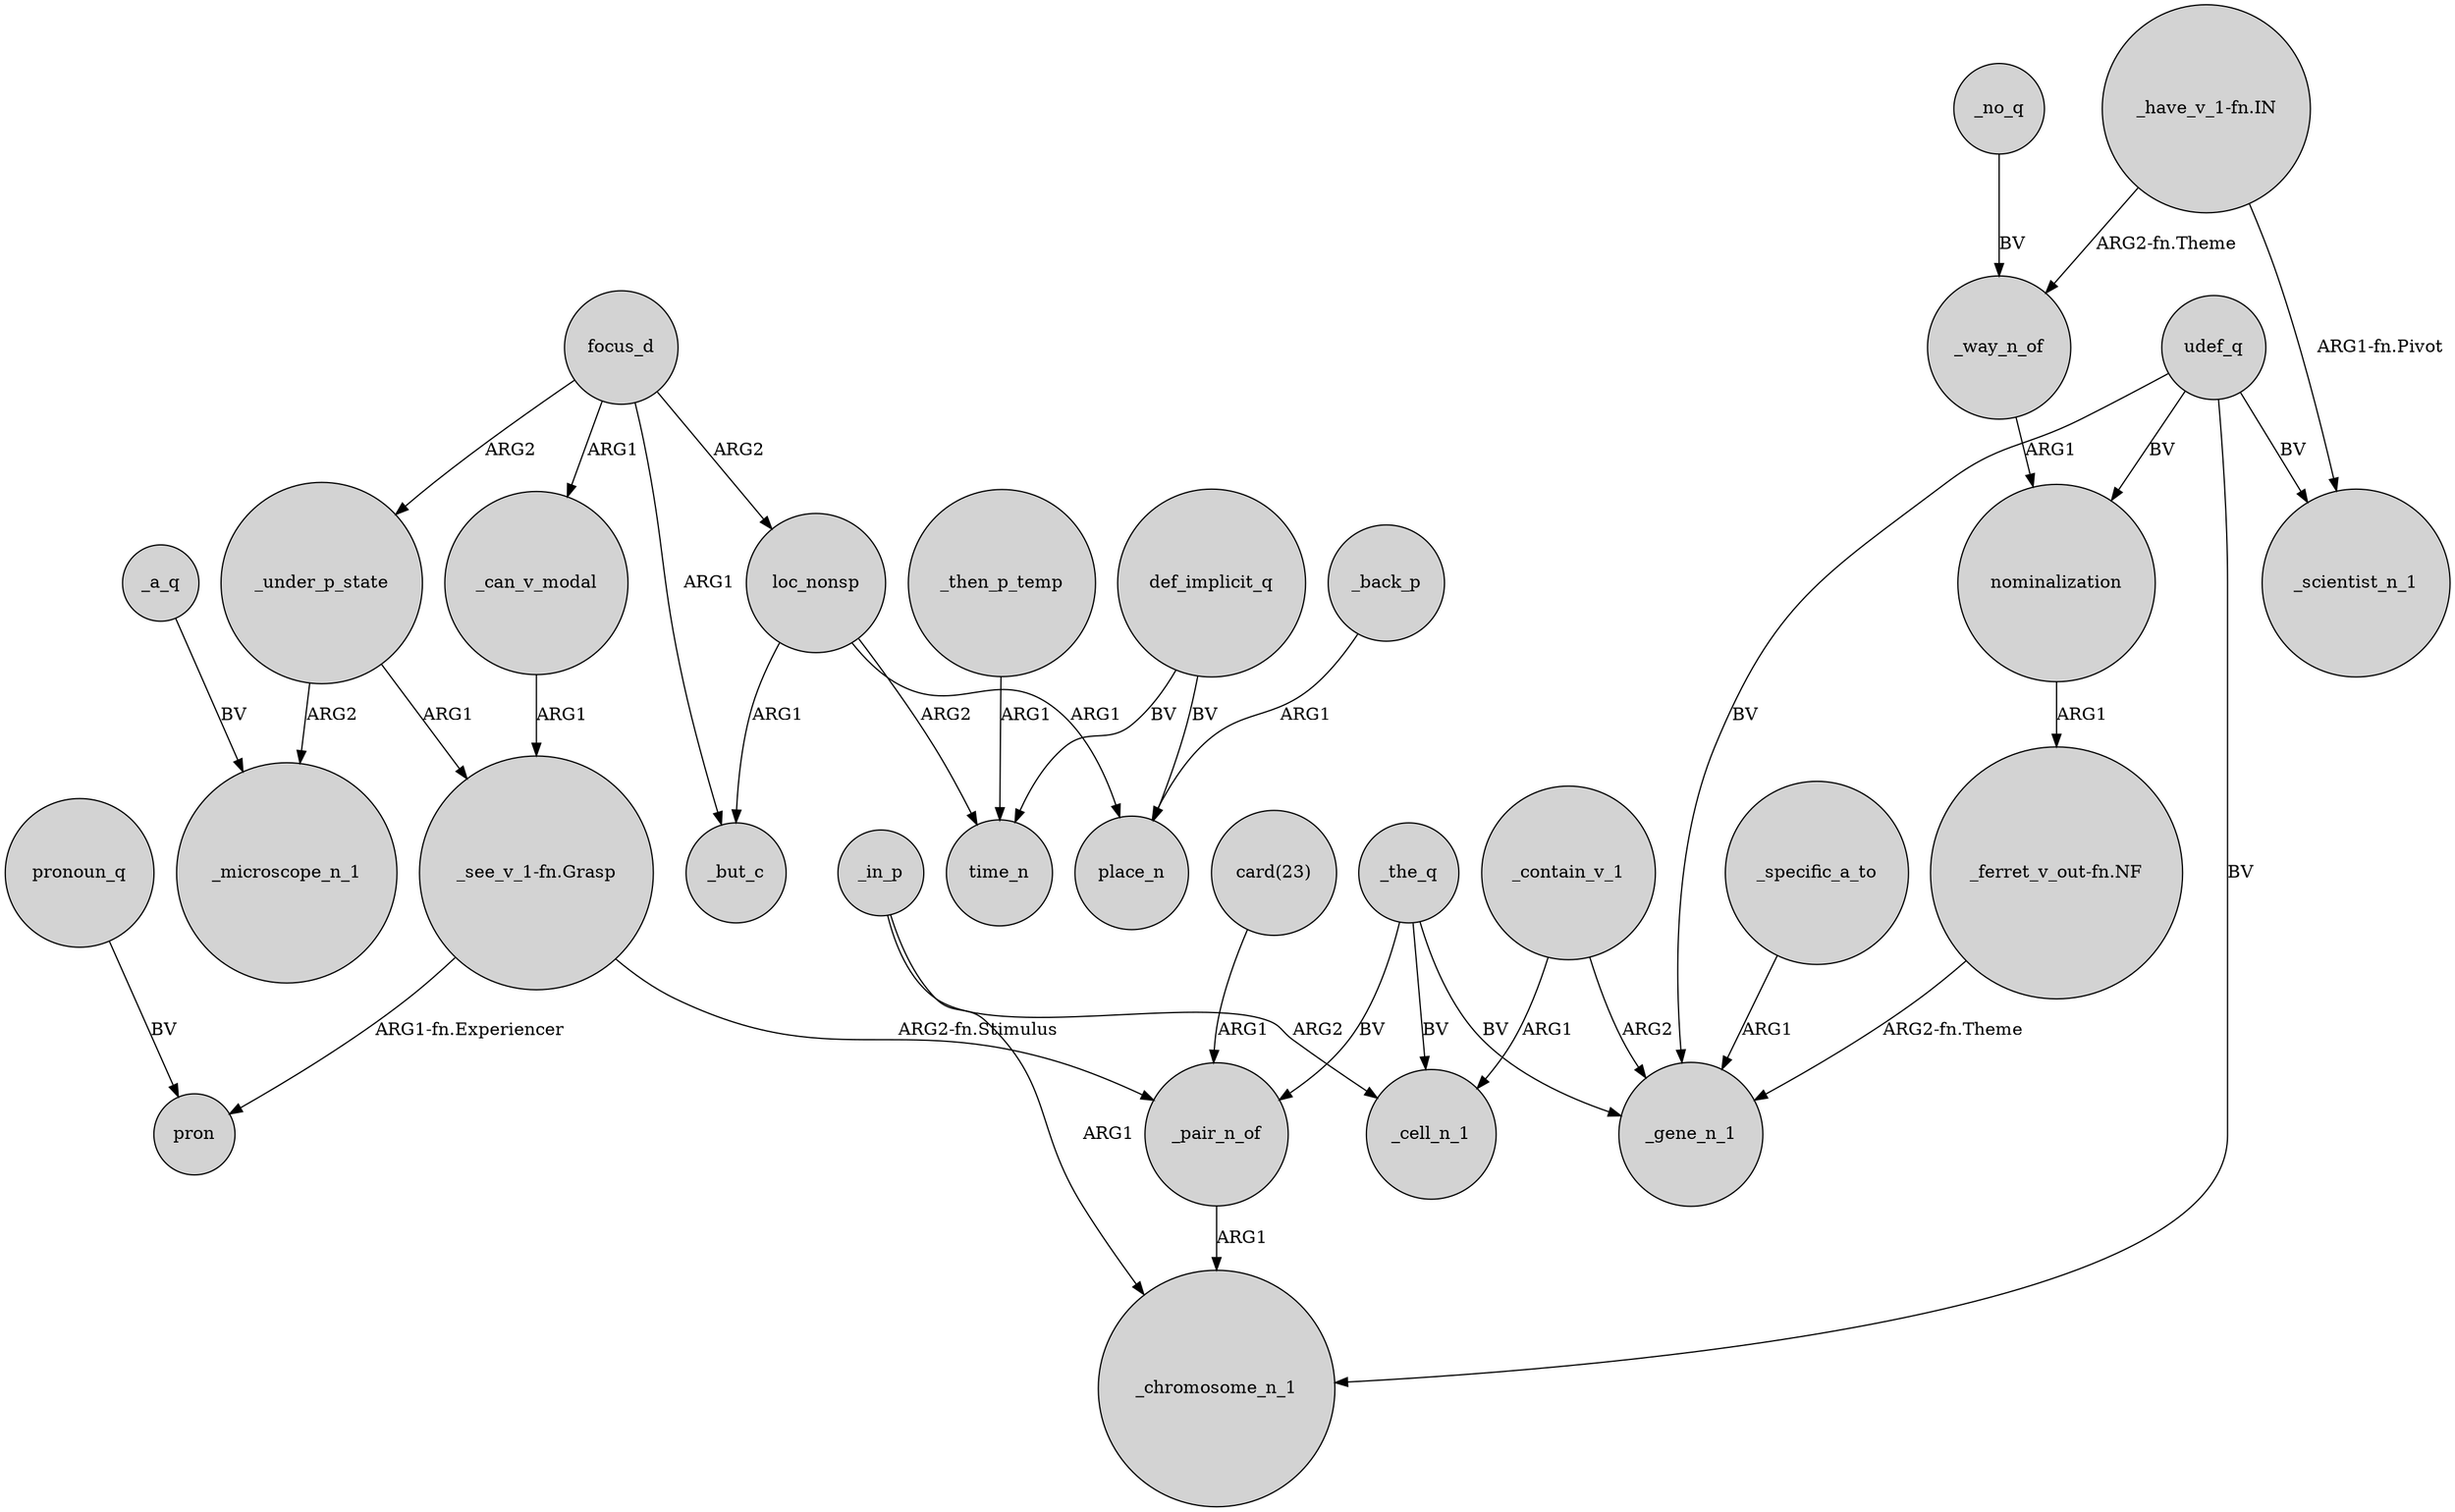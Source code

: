 digraph {
	node [shape=circle style=filled]
	_in_p -> _chromosome_n_1 [label=ARG1]
	focus_d -> loc_nonsp [label=ARG2]
	_can_v_modal -> "_see_v_1-fn.Grasp" [label=ARG1]
	"card(23)" -> _pair_n_of [label=ARG1]
	loc_nonsp -> _but_c [label=ARG1]
	_under_p_state -> "_see_v_1-fn.Grasp" [label=ARG1]
	def_implicit_q -> place_n [label=BV]
	_a_q -> _microscope_n_1 [label=BV]
	_contain_v_1 -> _gene_n_1 [label=ARG2]
	loc_nonsp -> place_n [label=ARG1]
	_the_q -> _gene_n_1 [label=BV]
	_under_p_state -> _microscope_n_1 [label=ARG2]
	udef_q -> _chromosome_n_1 [label=BV]
	_then_p_temp -> time_n [label=ARG1]
	loc_nonsp -> time_n [label=ARG2]
	udef_q -> _gene_n_1 [label=BV]
	"_see_v_1-fn.Grasp" -> _pair_n_of [label="ARG2-fn.Stimulus"]
	pronoun_q -> pron [label=BV]
	_in_p -> _cell_n_1 [label=ARG2]
	_specific_a_to -> _gene_n_1 [label=ARG1]
	_no_q -> _way_n_of [label=BV]
	_the_q -> _cell_n_1 [label=BV]
	nominalization -> "_ferret_v_out-fn.NF" [label=ARG1]
	"_ferret_v_out-fn.NF" -> _gene_n_1 [label="ARG2-fn.Theme"]
	udef_q -> nominalization [label=BV]
	_the_q -> _pair_n_of [label=BV]
	_back_p -> place_n [label=ARG1]
	udef_q -> _scientist_n_1 [label=BV]
	focus_d -> _can_v_modal [label=ARG1]
	"_see_v_1-fn.Grasp" -> pron [label="ARG1-fn.Experiencer"]
	_contain_v_1 -> _cell_n_1 [label=ARG1]
	focus_d -> _but_c [label=ARG1]
	"_have_v_1-fn.IN" -> _scientist_n_1 [label="ARG1-fn.Pivot"]
	focus_d -> _under_p_state [label=ARG2]
	"_have_v_1-fn.IN" -> _way_n_of [label="ARG2-fn.Theme"]
	_way_n_of -> nominalization [label=ARG1]
	def_implicit_q -> time_n [label=BV]
	_pair_n_of -> _chromosome_n_1 [label=ARG1]
}
